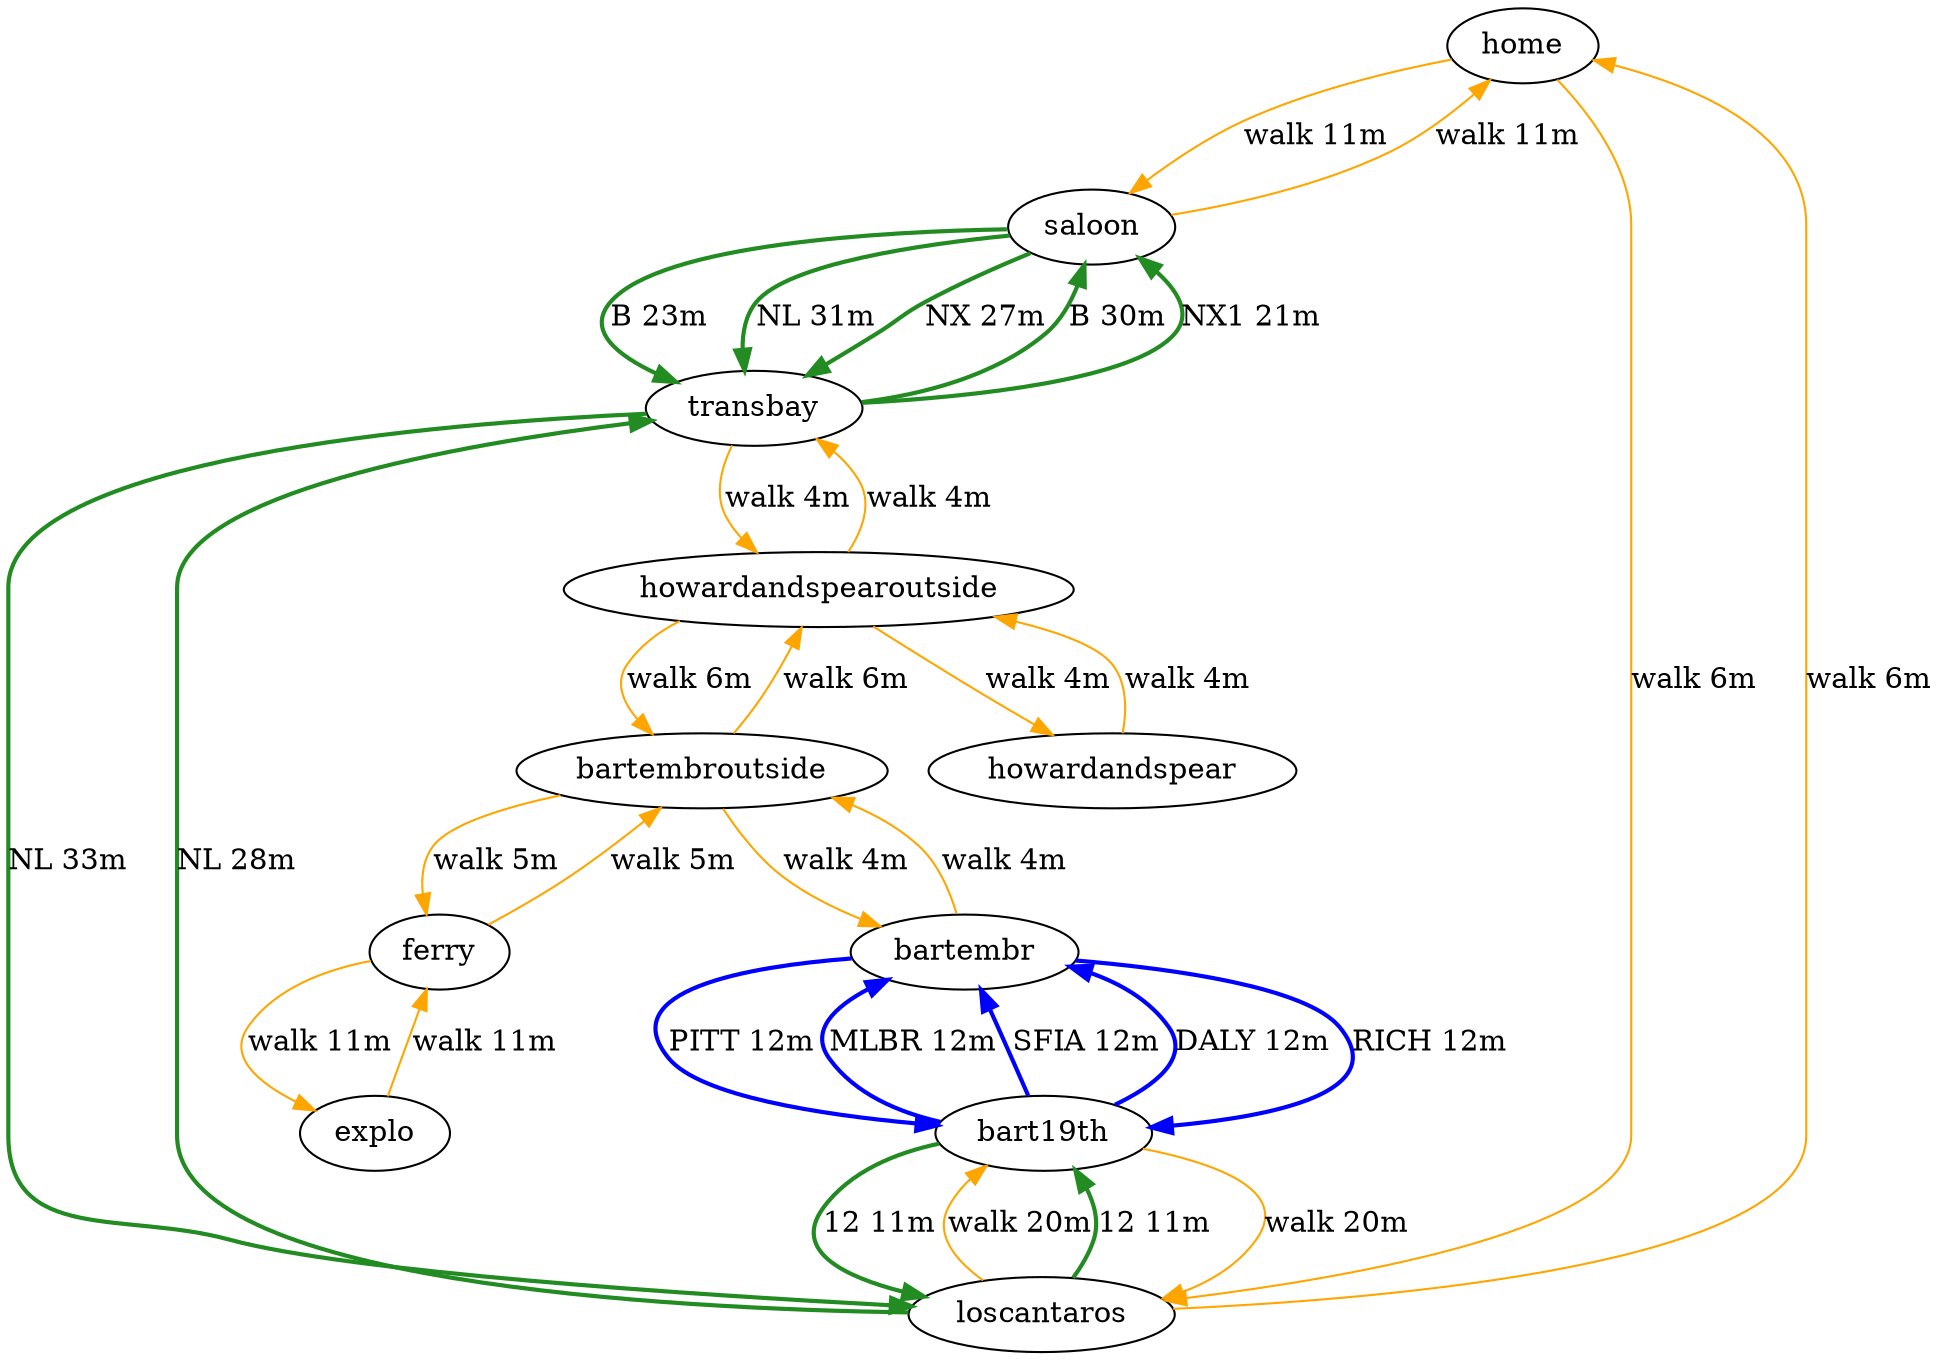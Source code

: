 digraph {
    edge [len=3];
    home -> saloon[label="walk 11m", color=orange];
    saloon -> home[label="walk 11m", color=orange];
    home -> loscantaros[label="walk 6m", color=orange];
    loscantaros -> home[label="walk 6m", color=orange];
    loscantaros -> bart19th[label="walk 20m", color=orange];
    bart19th -> loscantaros[label="walk 20m", color=orange];
    ferry -> explo[label="walk 11m", color=orange];
    explo -> ferry[label="walk 11m", color=orange];
    ferry -> bartembroutside[label="walk 5m", color=orange];
    bartembroutside -> ferry[label="walk 5m", color=orange];
    bartembroutside -> howardandspearoutside[label="walk 6m", color=orange];
    howardandspearoutside -> bartembroutside[label="walk 6m", color=orange];
    howardandspearoutside -> transbay[label="walk 4m", color=orange];
    transbay -> howardandspearoutside[label="walk 4m", color=orange];
    bartembr -> bartembroutside[label="walk 4m", color=orange];
    bartembroutside -> bartembr[label="walk 4m", color=orange];
    howardandspearoutside -> howardandspear[label="walk 4m", color=orange];
    howardandspear -> howardandspearoutside[label="walk 4m", color=orange];
    loscantaros -> bart19th[label="12 11m", color=forestgreen, style=bold];
    bart19th -> loscantaros[label="12 11m", color=forestgreen, style=bold];
    bart19th -> bartembr[label="MLBR 12m", color=blue, style=bold];
    bart19th -> bartembr[label="SFIA 12m", color=blue, style=bold];
    bart19th -> bartembr[label="DALY 12m", color=blue, style=bold];
    bartembr -> bart19th[label="RICH 12m", color=blue, style=bold];
    bartembr -> bart19th[label="PITT 12m", color=blue, style=bold];
    saloon -> transbay[label="B 23m", color=forestgreen, style=bold];
    saloon -> transbay[label="NL 31m", color=forestgreen, style=bold];
    saloon -> transbay[label="NX 27m", color=forestgreen, style=bold];
    loscantaros -> transbay[label="NL 28m", color=forestgreen, style=bold];
    transbay -> saloon[label="B 30m", color=forestgreen, style=bold];
    transbay -> loscantaros[label="NL 33m", color=forestgreen, style=bold];
    transbay -> saloon[label="NX1 21m", color=forestgreen, style=bold];
}
